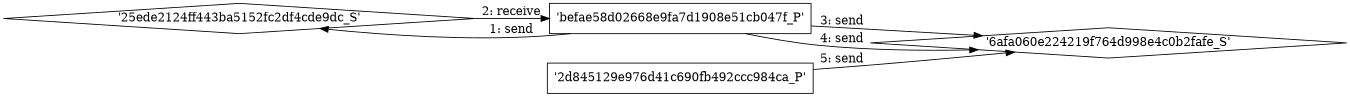 digraph "D:\Learning\Paper\apt\基于CTI的攻击预警\Dataset\攻击图\ASGfromALLCTI\Microsoft Update Tuesday August 2013 More font issues, some interesting DoSes.dot" {
rankdir="LR"
size="9"
fixedsize="false"
splines="true"
nodesep=0.3
ranksep=0
fontsize=10
overlap="scalexy"
engine= "neato"
	"'25ede2124ff443ba5152fc2df4cde9dc_S'" [node_type=Socket shape=diamond]
	"'befae58d02668e9fa7d1908e51cb047f_P'" [node_type=Process shape=box]
	"'befae58d02668e9fa7d1908e51cb047f_P'" -> "'25ede2124ff443ba5152fc2df4cde9dc_S'" [label="1: send"]
	"'25ede2124ff443ba5152fc2df4cde9dc_S'" -> "'befae58d02668e9fa7d1908e51cb047f_P'" [label="2: receive"]
	"'6afa060e224219f764d998e4c0b2fafe_S'" [node_type=Socket shape=diamond]
	"'befae58d02668e9fa7d1908e51cb047f_P'" [node_type=Process shape=box]
	"'befae58d02668e9fa7d1908e51cb047f_P'" -> "'6afa060e224219f764d998e4c0b2fafe_S'" [label="3: send"]
	"'6afa060e224219f764d998e4c0b2fafe_S'" [node_type=Socket shape=diamond]
	"'befae58d02668e9fa7d1908e51cb047f_P'" [node_type=Process shape=box]
	"'befae58d02668e9fa7d1908e51cb047f_P'" -> "'6afa060e224219f764d998e4c0b2fafe_S'" [label="4: send"]
	"'6afa060e224219f764d998e4c0b2fafe_S'" [node_type=Socket shape=diamond]
	"'2d845129e976d41c690fb492ccc984ca_P'" [node_type=Process shape=box]
	"'2d845129e976d41c690fb492ccc984ca_P'" -> "'6afa060e224219f764d998e4c0b2fafe_S'" [label="5: send"]
}

